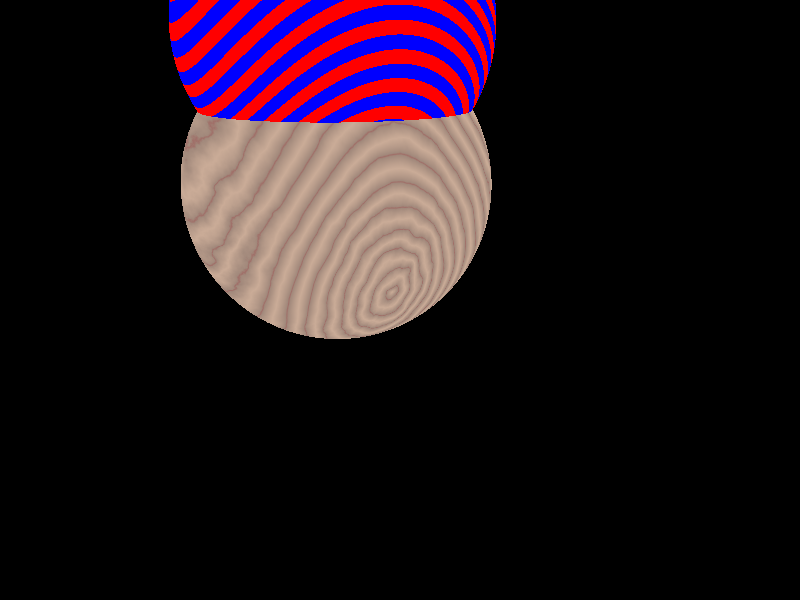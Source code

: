   #include "colors.inc"
  #include "textures.inc"

  camera {
    location  <-4, 3, -9>
    look_at   <0, 0, 0>
    angle 48
  }

  #declare Lightbulb = union {
    merge {
      sphere { <0,0,0>,1 }
      cylinder {
        <0,0,1>, <0,0,0>, 1
        scale <0.35, 0.35, 1.0>
        translate  0.5*z
      }
      texture {
        pigment {color rgb <1, 1, 1>}
        finish {ambient .8 diffuse .6}
      }
    }
    cylinder {
      <0,0,1>, <0,0,0>, 1
      scale <0.4, 0.4, 0.5>
      texture { Brass_Texture }
      translate  1.5*z
    }
    rotate -90*x
    scale .5
  }


/*
  light_source {
    <0, 2, 0>
    color White
    looks_like { Lightbulb }
  }

  light_source {
    <0, 2, 0>
    color White
    area_light <1, 0, 0>, <0, 1, 0>, 2, 2
    adaptive 1
    jitter
    looks_like { Lightbulb }
  }

  light_source {
    <0, 2, 0>
    color White
    looks_like { Lightbulb }
  }

  light_source {
    <0, 2, 0>
    color White
    area_light <1, 0, 0>, <0, 1, 0>, 2, 2
    adaptive 1
    jitter
    looks_like { Lightbulb }
  }



  sphere {
    <0, 1, 2>, 2
    texture {
      pigment { color Yellow } //Yellow is pre-defined in COLORS.INC
      finish { phong 1 }
    }
  }
*/

light_source { <2, 4, -3> color White}
/*
  sphere {
    <0, 1, 2>, 2
    texture {
      pigment { color Yellow }
      normal { bumps 0.4 scale 0.2 }
      finish { phong 1 }
    }
  }
*/


  sphere {
    <0, 1, 2>, 2
    texture {
      pigment {
        wood
        color_map {
          [0.0 color DarkTan]
          [0.9 color DarkBrown]
          [1.0 color VeryDarkBrown]
        }
        turbulence 0.05
        scale <0.2, 0.3, 1>
      }
      finish { phong 1 }
    }
  }

  sphere {
    <0, 3, 2>, 2
    texture {
      pigment {
        wood
        color_map {
          [0.0 color Red]
          [0.5 color Red]
          [0.5 color Blue]
          [1.0 color Blue]
        }
        scale <0.2, 0.3, 1>
      }
      finish { phong 1 }
    }
  }
